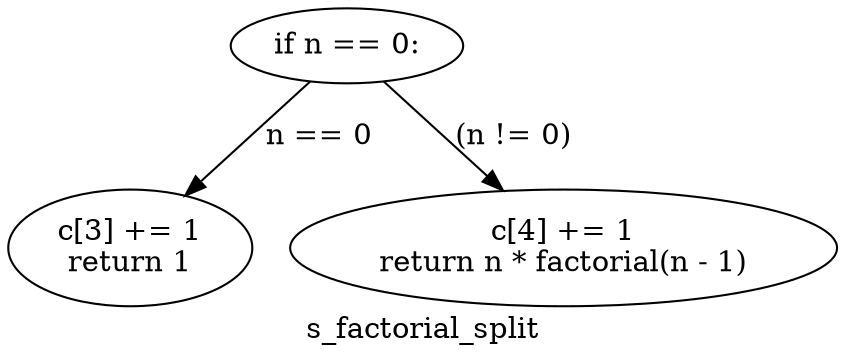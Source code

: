 digraph clusters_factorial_split {
	graph [bb="0,0,331.8,167.36",
		label=s_factorial_split,
		lheight=0.22,
		lp="165.9,11.875",
		lwidth=1.24
	];
	node [label="\N"];
	1	[height=0.5,
		label="if n == 0:
",
		pos="135.97,149.36",
		width=1.2521];
	2	[height=0.77585,
		label="c[3] += 1
return 1
",
		pos="48.967,51.681",
		width=1.3602];
	1 -> 2	[label="n == 0",
		lp="121.72,105.49",
		pos="e,70.995,76.906 121.21,132.13 109.59,119.35 93.025,101.13 78.686,85.365"];
	4	[height=0.77585,
		label="c[4] += 1
return n * factorial(n - 1)
",
		pos="223.97,51.681",
		width=2.9954];
	1 -> 4	[label="(n != 0)",
		lp="203.34,105.49",
		pos="e,199.64,79.127 150.9,132.13 162.15,119.89 178,102.66 192.06,87.376"];
}
